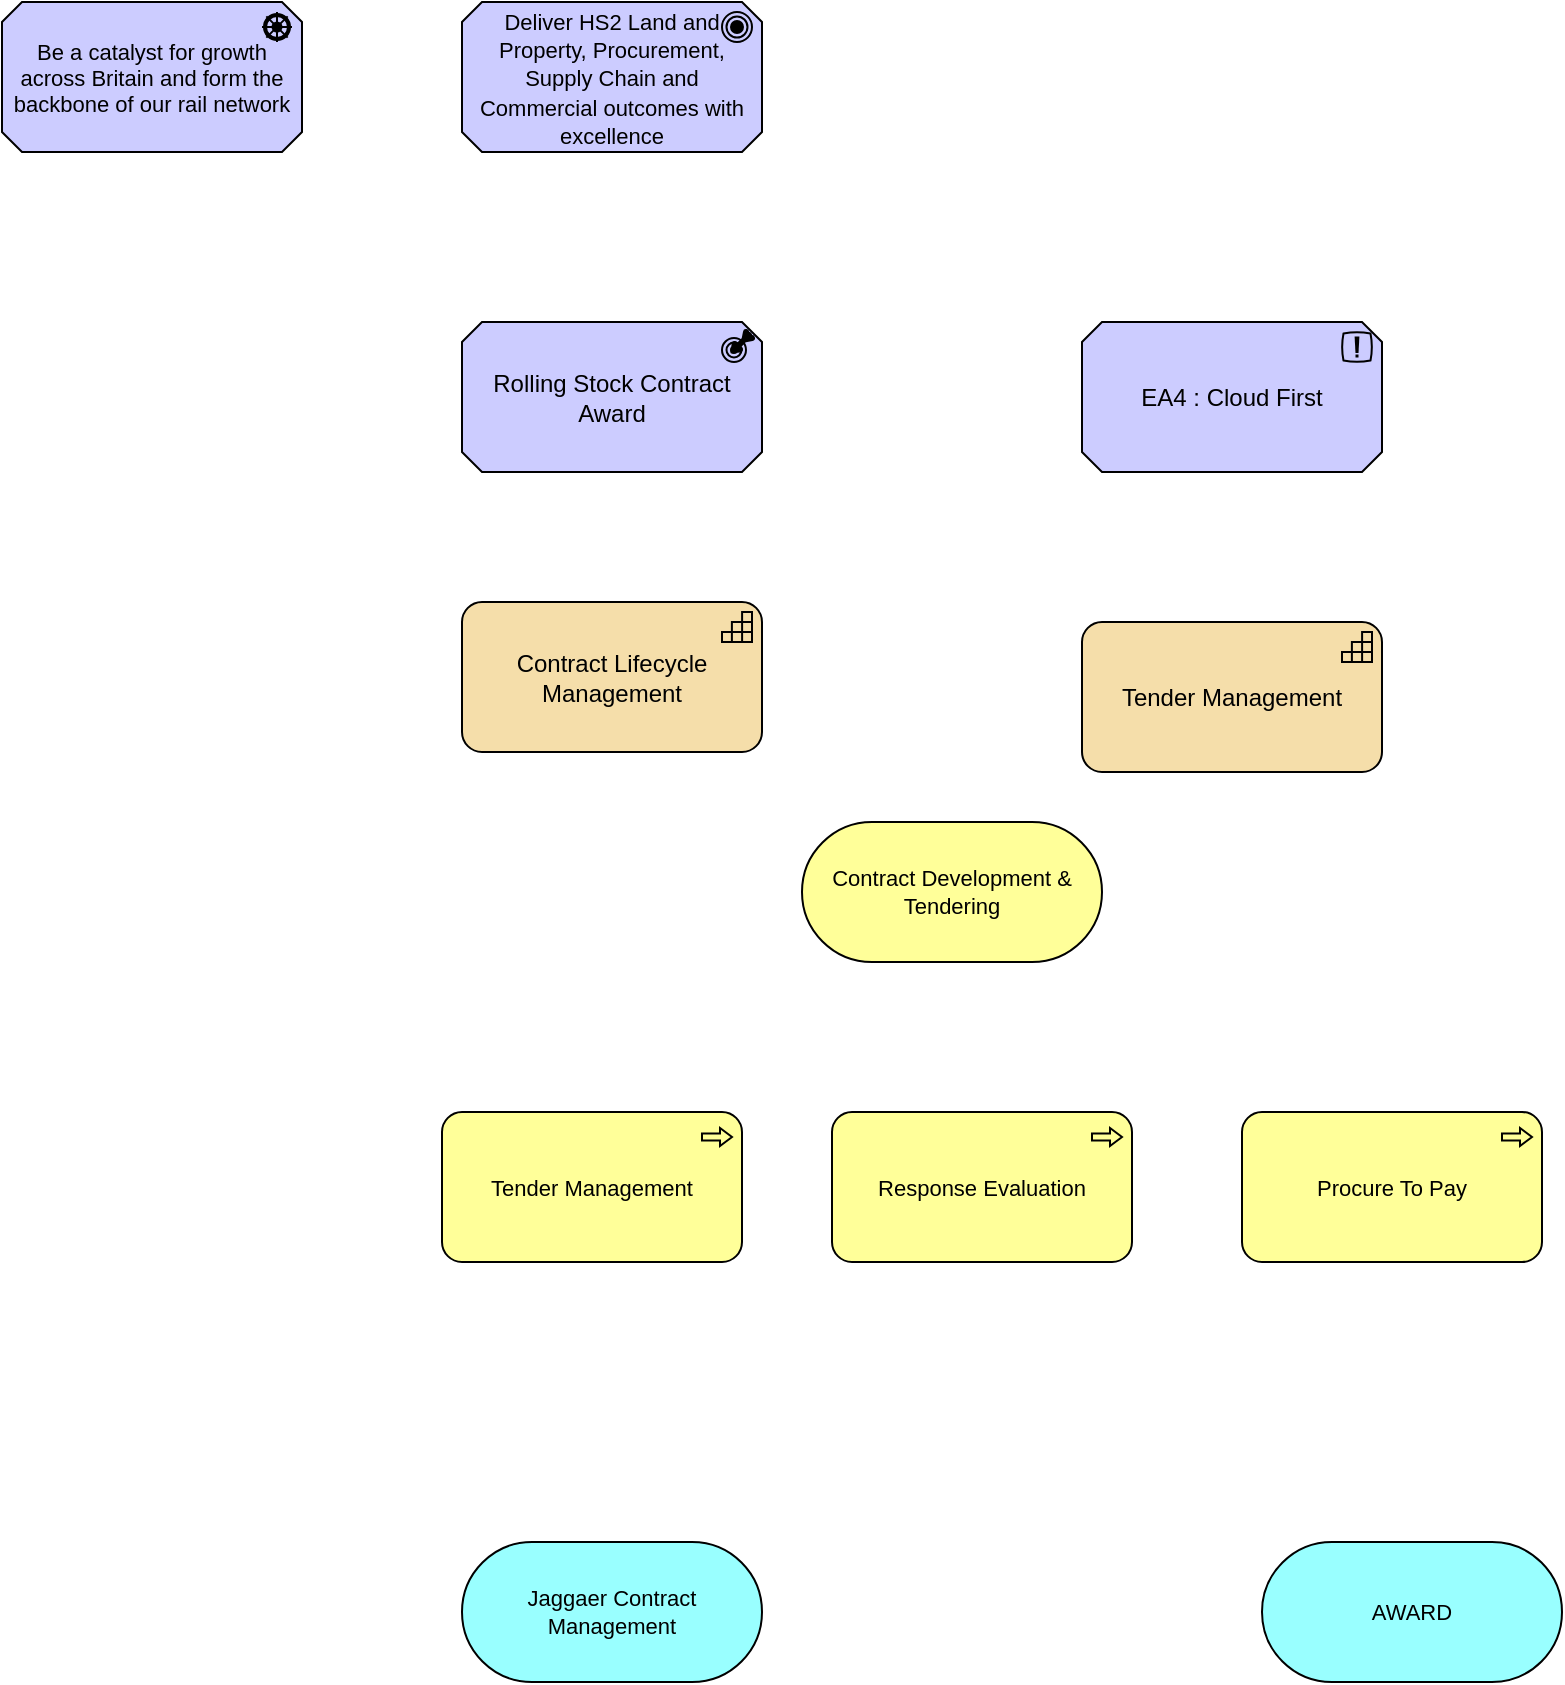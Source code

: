 <mxfile version="20.2.3" type="github">
  <diagram id="6I0OCvxSQrVGMHxT2VVA" name="Page-1">
    <mxGraphModel dx="1247" dy="706" grid="1" gridSize="10" guides="1" tooltips="1" connect="1" arrows="1" fold="1" page="1" pageScale="1" pageWidth="850" pageHeight="1100" math="0" shadow="0">
      <root>
        <mxCell id="0" />
        <mxCell id="1" parent="0" />
        <mxCell id="oz_mVlj8kxJvtAulYIj0-1" value="Rolling Stock Contract Award" style="html=1;outlineConnect=0;whiteSpace=wrap;fillColor=#CCCCFF;shape=mxgraph.archimate3.application;appType=outcome;archiType=oct;" parent="1" vertex="1">
          <mxGeometry x="240" y="200" width="150" height="75" as="geometry" />
        </mxCell>
        <mxCell id="5Y3KY6NCU6nYwtHtjhXm-4" value="EA4 : Cloud First" style="html=1;outlineConnect=0;whiteSpace=wrap;fillColor=#CCCCFF;shape=mxgraph.archimate3.application;appType=principle;archiType=oct;" vertex="1" parent="1">
          <mxGeometry x="550" y="200" width="150" height="75" as="geometry" />
        </mxCell>
        <mxCell id="5Y3KY6NCU6nYwtHtjhXm-6" value="Tender Management" style="html=1;outlineConnect=0;whiteSpace=wrap;fillColor=#F5DEAA;shape=mxgraph.archimate3.application;appType=capability;archiType=rounded;" vertex="1" parent="1">
          <mxGeometry x="550" y="350" width="150" height="75" as="geometry" />
        </mxCell>
        <mxCell id="5Y3KY6NCU6nYwtHtjhXm-7" value="&lt;font style=&quot;font-size: 11px;&quot;&gt;Deliver HS2 Land and Property, Procurement, Supply Chain and Commercial outcomes with excellence&lt;/font&gt;" style="html=1;outlineConnect=0;whiteSpace=wrap;fillColor=#CCCCFF;shape=mxgraph.archimate3.application;appType=goal;archiType=oct;" vertex="1" parent="1">
          <mxGeometry x="240" y="40" width="150" height="75" as="geometry" />
        </mxCell>
        <mxCell id="5Y3KY6NCU6nYwtHtjhXm-8" value="Be a catalyst for growth across Britain and form the backbone of our rail network" style="html=1;outlineConnect=0;whiteSpace=wrap;fillColor=#CCCCFF;shape=mxgraph.archimate3.application;appType=driver;archiType=oct;fontSize=11;" vertex="1" parent="1">
          <mxGeometry x="10" y="40" width="150" height="75" as="geometry" />
        </mxCell>
        <mxCell id="5Y3KY6NCU6nYwtHtjhXm-9" value="Contract Lifecycle Management" style="html=1;outlineConnect=0;whiteSpace=wrap;fillColor=#F5DEAA;shape=mxgraph.archimate3.application;appType=capability;archiType=rounded;" vertex="1" parent="1">
          <mxGeometry x="240" y="340" width="150" height="75" as="geometry" />
        </mxCell>
        <mxCell id="5Y3KY6NCU6nYwtHtjhXm-12" value="Jaggaer Contract Management" style="html=1;outlineConnect=0;whiteSpace=wrap;fillColor=#99ffff;shape=mxgraph.archimate3.service;fontSize=11;" vertex="1" parent="1">
          <mxGeometry x="240" y="810" width="150" height="70" as="geometry" />
        </mxCell>
        <mxCell id="5Y3KY6NCU6nYwtHtjhXm-13" value="AWARD" style="html=1;outlineConnect=0;whiteSpace=wrap;fillColor=#99ffff;shape=mxgraph.archimate3.service;fontSize=11;" vertex="1" parent="1">
          <mxGeometry x="640" y="810" width="150" height="70" as="geometry" />
        </mxCell>
        <mxCell id="5Y3KY6NCU6nYwtHtjhXm-14" value="Tender Management" style="html=1;outlineConnect=0;whiteSpace=wrap;fillColor=#ffff99;shape=mxgraph.archimate3.application;appType=proc;archiType=rounded;fontSize=11;" vertex="1" parent="1">
          <mxGeometry x="230" y="595" width="150" height="75" as="geometry" />
        </mxCell>
        <mxCell id="5Y3KY6NCU6nYwtHtjhXm-15" value="Response Evaluation" style="html=1;outlineConnect=0;whiteSpace=wrap;fillColor=#ffff99;shape=mxgraph.archimate3.application;appType=proc;archiType=rounded;fontSize=11;" vertex="1" parent="1">
          <mxGeometry x="425" y="595" width="150" height="75" as="geometry" />
        </mxCell>
        <mxCell id="5Y3KY6NCU6nYwtHtjhXm-16" value="Procure To&amp;nbsp;Pay" style="html=1;outlineConnect=0;whiteSpace=wrap;fillColor=#ffff99;shape=mxgraph.archimate3.application;appType=proc;archiType=rounded;fontSize=11;" vertex="1" parent="1">
          <mxGeometry x="630" y="595" width="150" height="75" as="geometry" />
        </mxCell>
        <mxCell id="5Y3KY6NCU6nYwtHtjhXm-17" value="Contract Development &amp;amp; Tendering" style="html=1;outlineConnect=0;whiteSpace=wrap;fillColor=#ffff99;shape=mxgraph.archimate3.service;fontSize=11;" vertex="1" parent="1">
          <mxGeometry x="410" y="450" width="150" height="70" as="geometry" />
        </mxCell>
      </root>
    </mxGraphModel>
  </diagram>
</mxfile>
